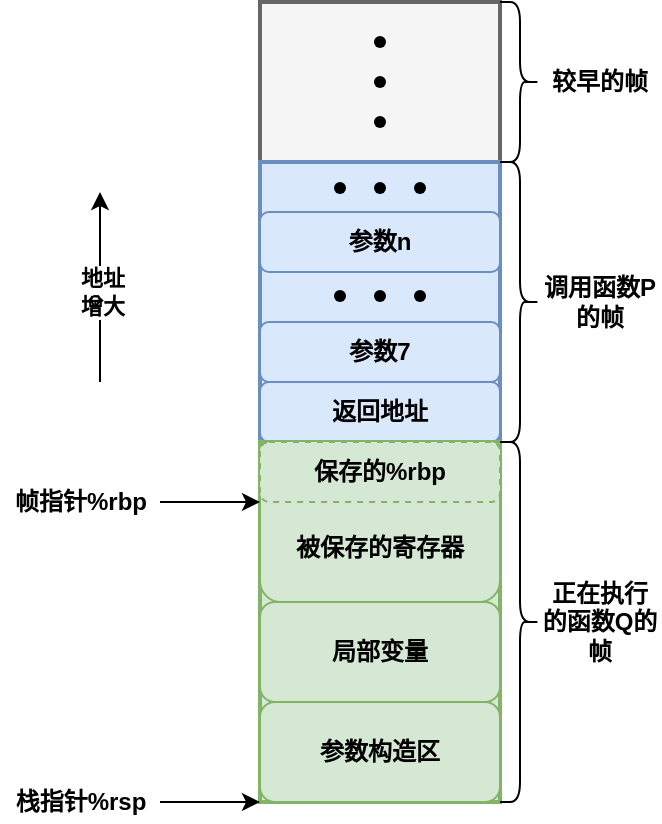 <mxfile version="15.4.0" type="device" pages="2"><diagram id="LmHtCTDqrzz7uldDKg_7" name="stack"><mxGraphModel dx="768" dy="482" grid="1" gridSize="10" guides="1" tooltips="1" connect="1" arrows="1" fold="1" page="1" pageScale="1" pageWidth="850" pageHeight="1100" math="0" shadow="0"><root><mxCell id="0"/><mxCell id="1" parent="0"/><mxCell id="Bq-pUMRhUU4NvAUCXBXY-1" value="" style="rounded=0;whiteSpace=wrap;html=1;fillColor=#f5f5f5;strokeColor=#666666;fontColor=#333333;strokeWidth=2;fontStyle=1" parent="1" vertex="1"><mxGeometry x="190" y="70" width="120" height="80" as="geometry"/></mxCell><mxCell id="Bq-pUMRhUU4NvAUCXBXY-2" value="" style="shape=waypoint;size=6;pointerEvents=1;points=[];fillColor=#ffffff;resizable=0;rotatable=0;perimeter=centerPerimeter;snapToPoint=1;rounded=0;fontStyle=1" parent="1" vertex="1"><mxGeometry x="230" y="70" width="40" height="40" as="geometry"/></mxCell><mxCell id="Bq-pUMRhUU4NvAUCXBXY-4" value="" style="shape=waypoint;size=6;pointerEvents=1;points=[];fillColor=#ffffff;resizable=0;rotatable=0;perimeter=centerPerimeter;snapToPoint=1;rounded=0;fontStyle=1" parent="1" vertex="1"><mxGeometry x="230" y="90" width="40" height="40" as="geometry"/></mxCell><mxCell id="Bq-pUMRhUU4NvAUCXBXY-5" value="" style="shape=waypoint;size=6;pointerEvents=1;points=[];fillColor=#ffffff;resizable=0;rotatable=0;perimeter=centerPerimeter;snapToPoint=1;rounded=0;fontStyle=1" parent="1" vertex="1"><mxGeometry x="230" y="110" width="40" height="40" as="geometry"/></mxCell><mxCell id="Bq-pUMRhUU4NvAUCXBXY-7" value="" style="shape=curlyBracket;whiteSpace=wrap;html=1;rounded=1;flipH=1;fontStyle=1" parent="1" vertex="1"><mxGeometry x="310" y="70" width="20" height="80" as="geometry"/></mxCell><mxCell id="Bq-pUMRhUU4NvAUCXBXY-8" value="较早的帧" style="text;html=1;strokeColor=none;fillColor=none;align=center;verticalAlign=middle;whiteSpace=wrap;rounded=0;fontStyle=1" parent="1" vertex="1"><mxGeometry x="330" y="95" width="60" height="30" as="geometry"/></mxCell><mxCell id="Bq-pUMRhUU4NvAUCXBXY-9" value="" style="rounded=0;whiteSpace=wrap;html=1;fillColor=#dae8fc;strokeColor=#6c8ebf;strokeWidth=2;fontStyle=1" parent="1" vertex="1"><mxGeometry x="190" y="150" width="120" height="140" as="geometry"/></mxCell><mxCell id="Bq-pUMRhUU4NvAUCXBXY-10" value="参数n" style="rounded=1;whiteSpace=wrap;html=1;fillColor=#dae8fc;strokeColor=#6c8ebf;fontStyle=1" parent="1" vertex="1"><mxGeometry x="190" y="175" width="120" height="30" as="geometry"/></mxCell><mxCell id="Bq-pUMRhUU4NvAUCXBXY-11" value="参数7" style="rounded=1;whiteSpace=wrap;html=1;fillColor=#dae8fc;strokeColor=#6c8ebf;perimeterSpacing=0;fontStyle=1" parent="1" vertex="1"><mxGeometry x="190" y="230" width="120" height="30" as="geometry"/></mxCell><mxCell id="Bq-pUMRhUU4NvAUCXBXY-13" value="" style="shape=waypoint;size=6;pointerEvents=1;points=[];fillColor=#ffffff;resizable=0;rotatable=0;perimeter=centerPerimeter;snapToPoint=1;rounded=0;fontStyle=1" parent="1" vertex="1"><mxGeometry x="210" y="143" width="40" height="40" as="geometry"/></mxCell><mxCell id="Bq-pUMRhUU4NvAUCXBXY-14" value="" style="shape=waypoint;size=6;pointerEvents=1;points=[];fillColor=#ffffff;resizable=0;rotatable=0;perimeter=centerPerimeter;snapToPoint=1;rounded=0;fontStyle=1" parent="1" vertex="1"><mxGeometry x="230" y="143" width="40" height="40" as="geometry"/></mxCell><mxCell id="Bq-pUMRhUU4NvAUCXBXY-15" value="" style="shape=waypoint;size=6;pointerEvents=1;points=[];fillColor=#ffffff;resizable=0;rotatable=0;perimeter=centerPerimeter;snapToPoint=1;rounded=0;fontStyle=1" parent="1" vertex="1"><mxGeometry x="250" y="143" width="40" height="40" as="geometry"/></mxCell><mxCell id="Bq-pUMRhUU4NvAUCXBXY-17" value="" style="shape=waypoint;size=6;pointerEvents=1;points=[];fillColor=#ffffff;resizable=0;rotatable=0;perimeter=centerPerimeter;snapToPoint=1;rounded=0;fontStyle=1" parent="1" vertex="1"><mxGeometry x="210" y="197" width="40" height="40" as="geometry"/></mxCell><mxCell id="Bq-pUMRhUU4NvAUCXBXY-18" value="" style="shape=waypoint;size=6;pointerEvents=1;points=[];fillColor=#ffffff;resizable=0;rotatable=0;perimeter=centerPerimeter;snapToPoint=1;rounded=0;fontStyle=1" parent="1" vertex="1"><mxGeometry x="230" y="197" width="40" height="40" as="geometry"/></mxCell><mxCell id="Bq-pUMRhUU4NvAUCXBXY-19" value="" style="shape=waypoint;size=6;pointerEvents=1;points=[];fillColor=#ffffff;resizable=0;rotatable=0;perimeter=centerPerimeter;snapToPoint=1;rounded=0;fontStyle=1" parent="1" vertex="1"><mxGeometry x="250" y="197" width="40" height="40" as="geometry"/></mxCell><mxCell id="Bq-pUMRhUU4NvAUCXBXY-20" value="返回地址" style="rounded=1;whiteSpace=wrap;html=1;fillColor=#dae8fc;strokeColor=#6c8ebf;perimeterSpacing=0;fontStyle=1" parent="1" vertex="1"><mxGeometry x="190" y="260" width="120" height="30" as="geometry"/></mxCell><mxCell id="Bq-pUMRhUU4NvAUCXBXY-21" value="" style="shape=curlyBracket;whiteSpace=wrap;html=1;rounded=1;flipH=1;fontStyle=1" parent="1" vertex="1"><mxGeometry x="310" y="150" width="20" height="140" as="geometry"/></mxCell><mxCell id="Bq-pUMRhUU4NvAUCXBXY-22" value="调用函数P的帧" style="text;html=1;strokeColor=none;fillColor=none;align=center;verticalAlign=middle;whiteSpace=wrap;rounded=0;fontStyle=1" parent="1" vertex="1"><mxGeometry x="330" y="205" width="60" height="30" as="geometry"/></mxCell><mxCell id="Bq-pUMRhUU4NvAUCXBXY-23" value="" style="rounded=0;whiteSpace=wrap;html=1;fillColor=#d5e8d4;strokeColor=#82b366;strokeWidth=2;fontStyle=1" parent="1" vertex="1"><mxGeometry x="190" y="290" width="120" height="180" as="geometry"/></mxCell><mxCell id="Bq-pUMRhUU4NvAUCXBXY-29" value="&lt;br&gt;被保存的寄存器" style="rounded=1;whiteSpace=wrap;html=1;fillColor=#d5e8d4;strokeColor=#82b366;perimeterSpacing=0;fontStyle=1" parent="1" vertex="1"><mxGeometry x="190" y="300" width="120" height="70" as="geometry"/></mxCell><mxCell id="Bq-pUMRhUU4NvAUCXBXY-27" value="" style="endArrow=classic;html=1;rounded=0;edgeStyle=orthogonalEdgeStyle;fontStyle=1" parent="1" edge="1"><mxGeometry width="50" height="50" relative="1" as="geometry"><mxPoint x="140" y="320" as="sourcePoint"/><mxPoint x="190" y="320" as="targetPoint"/></mxGeometry></mxCell><mxCell id="Bq-pUMRhUU4NvAUCXBXY-28" value="帧指针%rbp" style="text;html=1;align=center;verticalAlign=middle;resizable=0;points=[];autosize=1;strokeColor=none;fillColor=none;fontStyle=1" parent="1" vertex="1"><mxGeometry x="60" y="310" width="80" height="20" as="geometry"/></mxCell><mxCell id="Bq-pUMRhUU4NvAUCXBXY-26" value="保存的%rbp" style="rounded=1;whiteSpace=wrap;html=1;fillColor=#d5e8d4;strokeColor=#82b366;perimeterSpacing=0;fontStyle=1;dashed=1;" parent="1" vertex="1"><mxGeometry x="190" y="290" width="120" height="30" as="geometry"/></mxCell><mxCell id="Bq-pUMRhUU4NvAUCXBXY-30" value="局部变量" style="rounded=1;whiteSpace=wrap;html=1;fillColor=#d5e8d4;strokeColor=#82b366;perimeterSpacing=0;fontStyle=1" parent="1" vertex="1"><mxGeometry x="190" y="370" width="120" height="50" as="geometry"/></mxCell><mxCell id="Bq-pUMRhUU4NvAUCXBXY-31" value="参数构造区" style="rounded=1;whiteSpace=wrap;html=1;fillColor=#d5e8d4;strokeColor=#82b366;perimeterSpacing=0;fontStyle=1" parent="1" vertex="1"><mxGeometry x="190" y="420" width="120" height="50" as="geometry"/></mxCell><mxCell id="Bq-pUMRhUU4NvAUCXBXY-32" value="" style="shape=curlyBracket;whiteSpace=wrap;html=1;rounded=1;flipH=1;fontStyle=1" parent="1" vertex="1"><mxGeometry x="310" y="290" width="20" height="180" as="geometry"/></mxCell><mxCell id="Bq-pUMRhUU4NvAUCXBXY-33" value="正在执行的函数Q的帧" style="text;html=1;strokeColor=none;fillColor=none;align=center;verticalAlign=middle;whiteSpace=wrap;rounded=0;fontStyle=1" parent="1" vertex="1"><mxGeometry x="330" y="365" width="60" height="30" as="geometry"/></mxCell><mxCell id="Bq-pUMRhUU4NvAUCXBXY-34" value="" style="endArrow=classic;html=1;rounded=0;edgeStyle=orthogonalEdgeStyle;fontStyle=1" parent="1" edge="1"><mxGeometry width="50" height="50" relative="1" as="geometry"><mxPoint x="140" y="470" as="sourcePoint"/><mxPoint x="190" y="470" as="targetPoint"/></mxGeometry></mxCell><mxCell id="Bq-pUMRhUU4NvAUCXBXY-35" value="栈指针%rsp" style="text;html=1;align=center;verticalAlign=middle;resizable=0;points=[];autosize=1;strokeColor=none;fillColor=none;fontStyle=1" parent="1" vertex="1"><mxGeometry x="60" y="460" width="80" height="20" as="geometry"/></mxCell><mxCell id="Bq-pUMRhUU4NvAUCXBXY-36" value="" style="endArrow=classic;html=1;rounded=0;edgeStyle=orthogonalEdgeStyle;fontStyle=1" parent="1" edge="1"><mxGeometry width="50" height="50" relative="1" as="geometry"><mxPoint x="110" y="260" as="sourcePoint"/><mxPoint x="110" y="165" as="targetPoint"/></mxGeometry></mxCell><mxCell id="Bq-pUMRhUU4NvAUCXBXY-37" value="地址&lt;br&gt;增大" style="edgeLabel;html=1;align=center;verticalAlign=middle;resizable=0;points=[];fontStyle=1" parent="Bq-pUMRhUU4NvAUCXBXY-36" vertex="1" connectable="0"><mxGeometry x="-0.225" y="-1" relative="1" as="geometry"><mxPoint y="-8" as="offset"/></mxGeometry></mxCell></root></mxGraphModel></diagram><diagram id="nfE7dmtvV4bd_oa5JpOW" name="example"><mxGraphModel dx="782" dy="497" grid="1" gridSize="10" guides="1" tooltips="1" connect="1" arrows="1" fold="1" page="1" pageScale="1" pageWidth="850" pageHeight="1100" math="0" shadow="0"><root><mxCell id="WmCD22ysPEn6gNCAEtua-0"/><mxCell id="WmCD22ysPEn6gNCAEtua-1" parent="WmCD22ysPEn6gNCAEtua-0"/><mxCell id="ArBI48zSrARDEv4PPEko-0" value="" style="rounded=0;whiteSpace=wrap;html=1;fillColor=#f5f5f5;strokeColor=#666666;fontColor=#333333;strokeWidth=2;fontStyle=1" vertex="1" parent="WmCD22ysPEn6gNCAEtua-1"><mxGeometry x="180" y="80" width="130" height="70" as="geometry"/></mxCell><mxCell id="ArBI48zSrARDEv4PPEko-4" value="" style="shape=curlyBracket;whiteSpace=wrap;html=1;rounded=1;flipH=1;fontStyle=1" vertex="1" parent="WmCD22ysPEn6gNCAEtua-1"><mxGeometry x="310" y="80" width="20" height="70" as="geometry"/></mxCell><mxCell id="ArBI48zSrARDEv4PPEko-5" value="较早的帧" style="text;html=1;strokeColor=none;fillColor=none;align=center;verticalAlign=middle;whiteSpace=wrap;rounded=0;fontStyle=1" vertex="1" parent="WmCD22ysPEn6gNCAEtua-1"><mxGeometry x="330" y="100" width="60" height="30" as="geometry"/></mxCell><mxCell id="ArBI48zSrARDEv4PPEko-6" value="" style="rounded=0;whiteSpace=wrap;html=1;fillColor=#dae8fc;strokeColor=#6c8ebf;strokeWidth=2;fontStyle=1" vertex="1" parent="WmCD22ysPEn6gNCAEtua-1"><mxGeometry x="180" y="150" width="130" height="240" as="geometry"/></mxCell><mxCell id="ArBI48zSrARDEv4PPEko-7" value="保存的%rbx" style="rounded=1;whiteSpace=wrap;html=1;fillColor=#dae8fc;strokeColor=#6c8ebf;fontStyle=1" vertex="1" parent="WmCD22ysPEn6gNCAEtua-1"><mxGeometry x="180" y="150" width="130" height="30" as="geometry"/></mxCell><mxCell id="ArBI48zSrARDEv4PPEko-8" value="金丝雀(8bytes)" style="rounded=1;whiteSpace=wrap;html=1;fillColor=#dae8fc;strokeColor=#6c8ebf;perimeterSpacing=0;fontStyle=1" vertex="1" parent="WmCD22ysPEn6gNCAEtua-1"><mxGeometry x="180" y="180" width="130" height="30" as="geometry"/></mxCell><mxCell id="ArBI48zSrARDEv4PPEko-9" value="" style="shape=waypoint;size=6;pointerEvents=1;points=[];fillColor=#ffffff;resizable=0;rotatable=0;perimeter=centerPerimeter;snapToPoint=1;rounded=0;fontStyle=1" vertex="1" parent="WmCD22ysPEn6gNCAEtua-1"><mxGeometry x="200" y="80" width="40" height="40" as="geometry"/></mxCell><mxCell id="ArBI48zSrARDEv4PPEko-10" value="" style="shape=waypoint;size=6;pointerEvents=1;points=[];fillColor=#ffffff;resizable=0;rotatable=0;perimeter=centerPerimeter;snapToPoint=1;rounded=0;fontStyle=1" vertex="1" parent="WmCD22ysPEn6gNCAEtua-1"><mxGeometry x="225" y="80" width="40" height="40" as="geometry"/></mxCell><mxCell id="ArBI48zSrARDEv4PPEko-11" value="" style="shape=waypoint;size=6;pointerEvents=1;points=[];fillColor=#ffffff;resizable=0;rotatable=0;perimeter=centerPerimeter;snapToPoint=1;rounded=0;fontStyle=1" vertex="1" parent="WmCD22ysPEn6gNCAEtua-1"><mxGeometry x="250" y="80" width="40" height="40" as="geometry"/></mxCell><mxCell id="ArBI48zSrARDEv4PPEko-15" value="x2" style="rounded=1;whiteSpace=wrap;html=1;fillColor=#dae8fc;strokeColor=#6c8ebf;perimeterSpacing=0;fontStyle=1" vertex="1" parent="WmCD22ysPEn6gNCAEtua-1"><mxGeometry x="180" y="240" width="60" height="30" as="geometry"/></mxCell><mxCell id="ArBI48zSrARDEv4PPEko-16" value="" style="shape=curlyBracket;whiteSpace=wrap;html=1;rounded=1;flipH=1;fontStyle=1" vertex="1" parent="WmCD22ysPEn6gNCAEtua-1"><mxGeometry x="310" y="150" width="20" height="240" as="geometry"/></mxCell><mxCell id="ArBI48zSrARDEv4PPEko-17" value="调用函数call_proc的帧" style="text;html=1;strokeColor=none;fillColor=none;align=center;verticalAlign=middle;whiteSpace=wrap;rounded=0;fontStyle=1" vertex="1" parent="WmCD22ysPEn6gNCAEtua-1"><mxGeometry x="330" y="205" width="60" height="30" as="geometry"/></mxCell><mxCell id="ArBI48zSrARDEv4PPEko-18" value="" style="rounded=0;whiteSpace=wrap;html=1;fillColor=#d5e8d4;strokeColor=#82b366;strokeWidth=2;fontStyle=1" vertex="1" parent="WmCD22ysPEn6gNCAEtua-1"><mxGeometry x="180" y="390" width="130" height="50" as="geometry"/></mxCell><mxCell id="ArBI48zSrARDEv4PPEko-25" value="" style="shape=curlyBracket;whiteSpace=wrap;html=1;rounded=1;flipH=1;fontStyle=1" vertex="1" parent="WmCD22ysPEn6gNCAEtua-1"><mxGeometry x="310" y="390" width="20" height="50" as="geometry"/></mxCell><mxCell id="ArBI48zSrARDEv4PPEko-26" value="函数proc的帧" style="text;html=1;strokeColor=none;fillColor=none;align=center;verticalAlign=middle;whiteSpace=wrap;rounded=0;fontStyle=1" vertex="1" parent="WmCD22ysPEn6gNCAEtua-1"><mxGeometry x="330" y="400" width="60" height="30" as="geometry"/></mxCell><mxCell id="ArBI48zSrARDEv4PPEko-31" value="返回地址" style="rounded=1;whiteSpace=wrap;html=1;fillColor=#f5f5f5;strokeColor=#666666;fontStyle=1;fontColor=#333333;" vertex="1" parent="WmCD22ysPEn6gNCAEtua-1"><mxGeometry x="180" y="120" width="130" height="30" as="geometry"/></mxCell><mxCell id="ArBI48zSrARDEv4PPEko-32" value="" style="shape=curlyBracket;whiteSpace=wrap;html=1;rounded=1;" vertex="1" parent="WmCD22ysPEn6gNCAEtua-1"><mxGeometry x="160" y="180" width="20" height="120" as="geometry"/></mxCell><mxCell id="ArBI48zSrARDEv4PPEko-33" value="32 bytes" style="text;html=1;align=center;verticalAlign=middle;resizable=0;points=[];autosize=1;strokeColor=none;fillColor=none;fontStyle=1" vertex="1" parent="WmCD22ysPEn6gNCAEtua-1"><mxGeometry x="90" y="230" width="60" height="20" as="geometry"/></mxCell><mxCell id="ArBI48zSrARDEv4PPEko-34" value="x1(8bytes)" style="rounded=1;whiteSpace=wrap;html=1;fillColor=#dae8fc;strokeColor=#6c8ebf;perimeterSpacing=0;fontStyle=1" vertex="1" parent="WmCD22ysPEn6gNCAEtua-1"><mxGeometry x="180" y="210" width="130" height="30" as="geometry"/></mxCell><mxCell id="ArBI48zSrARDEv4PPEko-35" value="x3" style="rounded=1;whiteSpace=wrap;html=1;fillColor=#dae8fc;strokeColor=#6c8ebf;perimeterSpacing=0;fontStyle=1" vertex="1" parent="WmCD22ysPEn6gNCAEtua-1"><mxGeometry x="240" y="240" width="30" height="30" as="geometry"/></mxCell><mxCell id="ArBI48zSrARDEv4PPEko-36" value="x4" style="rounded=1;whiteSpace=wrap;html=1;fillColor=#dae8fc;strokeColor=#6c8ebf;perimeterSpacing=0;fontStyle=1" vertex="1" parent="WmCD22ysPEn6gNCAEtua-1"><mxGeometry x="270" y="240" width="20" height="30" as="geometry"/></mxCell><mxCell id="ArBI48zSrARDEv4PPEko-38" value="未使用" style="rounded=1;whiteSpace=wrap;html=1;fillColor=#dae8fc;strokeColor=#6c8ebf;perimeterSpacing=0;fontStyle=1" vertex="1" parent="WmCD22ysPEn6gNCAEtua-1"><mxGeometry x="180" y="270" width="130" height="30" as="geometry"/></mxCell><mxCell id="ArBI48zSrARDEv4PPEko-39" value="参数8: &amp;amp;x4" style="rounded=1;whiteSpace=wrap;html=1;fillColor=#dae8fc;strokeColor=#6c8ebf;perimeterSpacing=0;fontStyle=1" vertex="1" parent="WmCD22ysPEn6gNCAEtua-1"><mxGeometry x="180" y="300" width="130" height="30" as="geometry"/></mxCell><mxCell id="ArBI48zSrARDEv4PPEko-41" value="参数7" style="rounded=1;whiteSpace=wrap;html=1;fillColor=#dae8fc;strokeColor=#6c8ebf;perimeterSpacing=0;fontStyle=1;dashed=1;" vertex="1" parent="WmCD22ysPEn6gNCAEtua-1"><mxGeometry x="180" y="330" width="130" height="30" as="geometry"/></mxCell><mxCell id="ArBI48zSrARDEv4PPEko-40" value="x4" style="rounded=1;whiteSpace=wrap;html=1;fillColor=#dae8fc;strokeColor=#6c8ebf;perimeterSpacing=0;fontStyle=1" vertex="1" parent="WmCD22ysPEn6gNCAEtua-1"><mxGeometry x="290" y="330" width="20" height="30" as="geometry"/></mxCell><mxCell id="ArBI48zSrARDEv4PPEko-42" value="返回地址" style="rounded=1;whiteSpace=wrap;html=1;fillColor=#dae8fc;strokeColor=#6c8ebf;perimeterSpacing=0;fontStyle=1" vertex="1" parent="WmCD22ysPEn6gNCAEtua-1"><mxGeometry x="180" y="360" width="130" height="30" as="geometry"/></mxCell><mxCell id="ArBI48zSrARDEv4PPEko-44" value="" style="shape=waypoint;size=6;pointerEvents=1;points=[];fillColor=#ffffff;resizable=0;rotatable=0;perimeter=centerPerimeter;snapToPoint=1;rounded=0;fontStyle=1" vertex="1" parent="WmCD22ysPEn6gNCAEtua-1"><mxGeometry x="200" y="395" width="40" height="40" as="geometry"/></mxCell><mxCell id="ArBI48zSrARDEv4PPEko-45" value="" style="shape=waypoint;size=6;pointerEvents=1;points=[];fillColor=#ffffff;resizable=0;rotatable=0;perimeter=centerPerimeter;snapToPoint=1;rounded=0;fontStyle=1" vertex="1" parent="WmCD22ysPEn6gNCAEtua-1"><mxGeometry x="225" y="395" width="40" height="40" as="geometry"/></mxCell><mxCell id="ArBI48zSrARDEv4PPEko-46" value="" style="shape=waypoint;size=6;pointerEvents=1;points=[];fillColor=#ffffff;resizable=0;rotatable=0;perimeter=centerPerimeter;snapToPoint=1;rounded=0;fontStyle=1" vertex="1" parent="WmCD22ysPEn6gNCAEtua-1"><mxGeometry x="250" y="395" width="40" height="40" as="geometry"/></mxCell></root></mxGraphModel></diagram></mxfile>